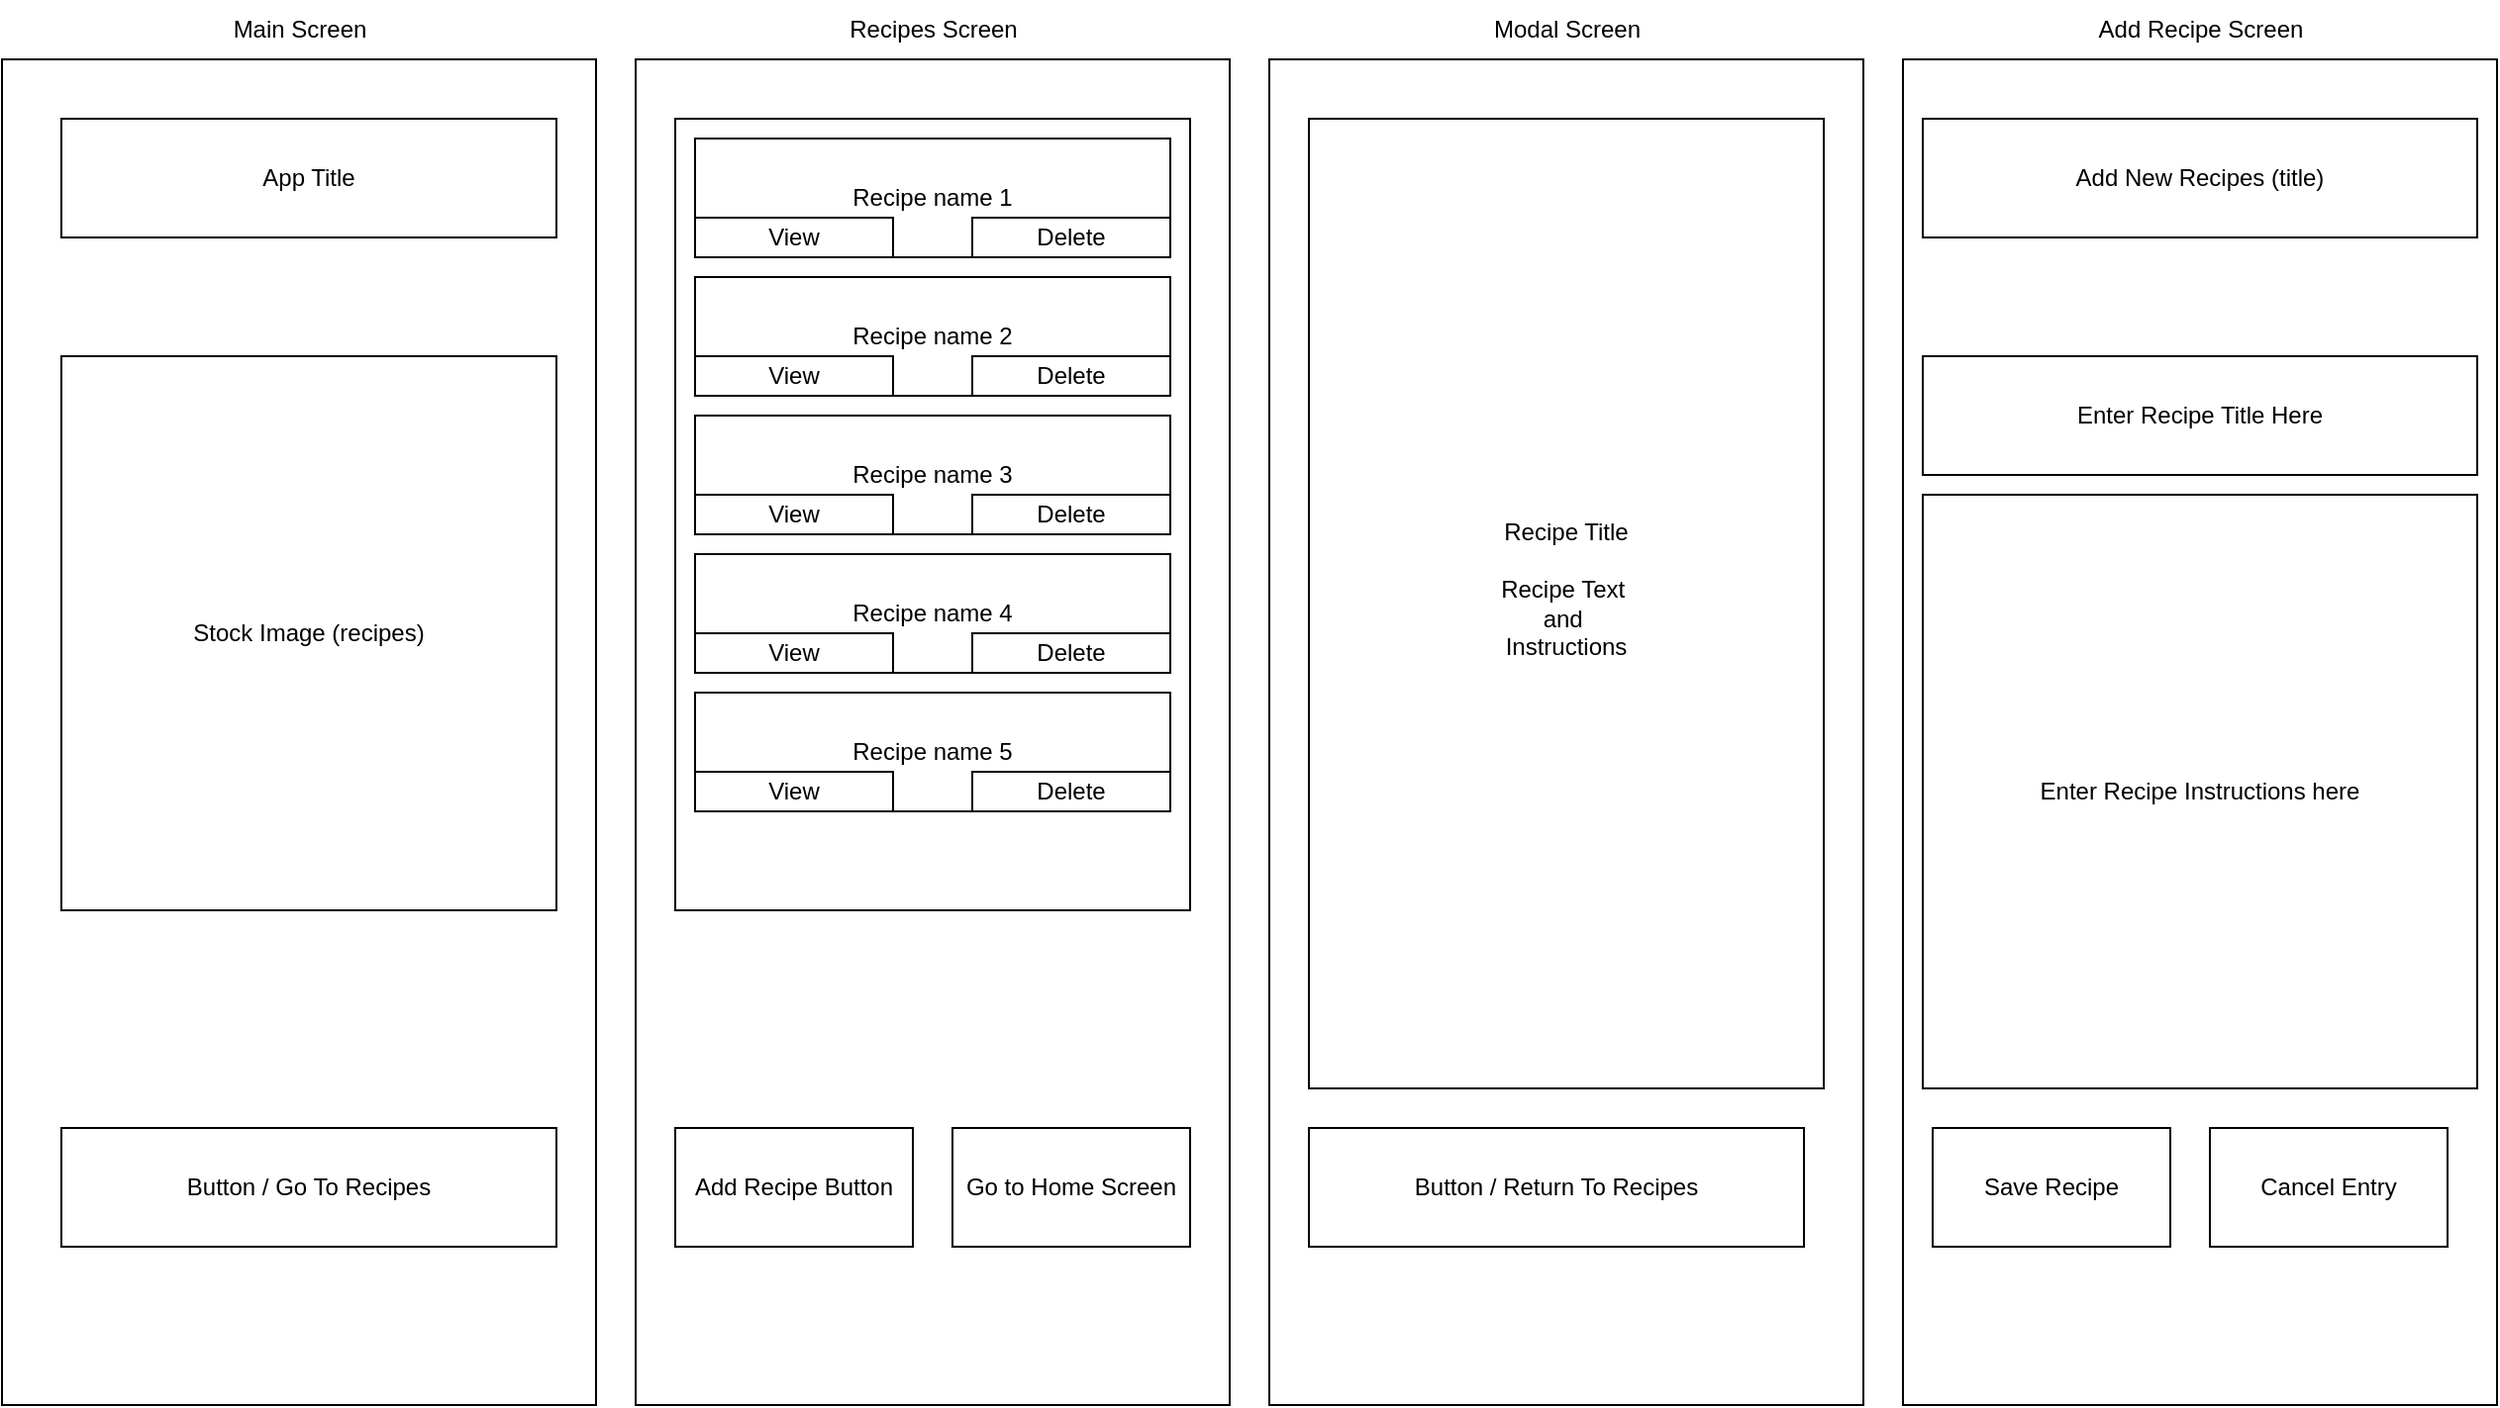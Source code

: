 <mxfile version="24.7.8">
  <diagram name="Page-1" id="4sY_aa0datEfAPFKrzQs">
    <mxGraphModel dx="1434" dy="836" grid="1" gridSize="10" guides="1" tooltips="1" connect="1" arrows="1" fold="1" page="1" pageScale="1" pageWidth="850" pageHeight="1100" math="0" shadow="0">
      <root>
        <mxCell id="0" />
        <mxCell id="1" parent="0" />
        <mxCell id="FGx2FoZyLpzHTqzDZaKF-2" value="" style="rounded=0;whiteSpace=wrap;html=1;" vertex="1" parent="1">
          <mxGeometry x="40" y="40" width="300" height="680" as="geometry" />
        </mxCell>
        <mxCell id="FGx2FoZyLpzHTqzDZaKF-3" value="" style="rounded=0;whiteSpace=wrap;html=1;" vertex="1" parent="1">
          <mxGeometry x="360" y="40" width="300" height="680" as="geometry" />
        </mxCell>
        <mxCell id="FGx2FoZyLpzHTqzDZaKF-4" value="" style="rounded=0;whiteSpace=wrap;html=1;" vertex="1" parent="1">
          <mxGeometry x="680" y="40" width="300" height="680" as="geometry" />
        </mxCell>
        <mxCell id="FGx2FoZyLpzHTqzDZaKF-5" value="" style="rounded=0;whiteSpace=wrap;html=1;" vertex="1" parent="1">
          <mxGeometry x="1000" y="40" width="300" height="680" as="geometry" />
        </mxCell>
        <mxCell id="FGx2FoZyLpzHTqzDZaKF-6" value="App Title" style="rounded=0;whiteSpace=wrap;html=1;" vertex="1" parent="1">
          <mxGeometry x="70" y="70" width="250" height="60" as="geometry" />
        </mxCell>
        <mxCell id="FGx2FoZyLpzHTqzDZaKF-7" value="Stock Image (recipes)" style="rounded=0;whiteSpace=wrap;html=1;" vertex="1" parent="1">
          <mxGeometry x="70" y="190" width="250" height="280" as="geometry" />
        </mxCell>
        <mxCell id="FGx2FoZyLpzHTqzDZaKF-8" value="Button / Go To Recipes" style="rounded=0;whiteSpace=wrap;html=1;" vertex="1" parent="1">
          <mxGeometry x="70" y="580" width="250" height="60" as="geometry" />
        </mxCell>
        <mxCell id="FGx2FoZyLpzHTqzDZaKF-9" value="Main Screen" style="text;html=1;align=center;verticalAlign=middle;resizable=0;points=[];autosize=1;strokeColor=none;fillColor=none;" vertex="1" parent="1">
          <mxGeometry x="145" y="10" width="90" height="30" as="geometry" />
        </mxCell>
        <mxCell id="FGx2FoZyLpzHTqzDZaKF-10" value="Recipes Screen" style="text;html=1;align=center;verticalAlign=middle;resizable=0;points=[];autosize=1;strokeColor=none;fillColor=none;" vertex="1" parent="1">
          <mxGeometry x="455" y="10" width="110" height="30" as="geometry" />
        </mxCell>
        <mxCell id="FGx2FoZyLpzHTqzDZaKF-11" value="" style="rounded=0;whiteSpace=wrap;html=1;" vertex="1" parent="1">
          <mxGeometry x="380" y="70" width="260" height="400" as="geometry" />
        </mxCell>
        <mxCell id="FGx2FoZyLpzHTqzDZaKF-12" value="Add Recipe Button" style="rounded=0;whiteSpace=wrap;html=1;" vertex="1" parent="1">
          <mxGeometry x="380" y="580" width="120" height="60" as="geometry" />
        </mxCell>
        <mxCell id="FGx2FoZyLpzHTqzDZaKF-13" value="Go to Home Screen" style="rounded=0;whiteSpace=wrap;html=1;" vertex="1" parent="1">
          <mxGeometry x="520" y="580" width="120" height="60" as="geometry" />
        </mxCell>
        <mxCell id="FGx2FoZyLpzHTqzDZaKF-14" value="Recipe name 1" style="rounded=0;whiteSpace=wrap;html=1;" vertex="1" parent="1">
          <mxGeometry x="390" y="80" width="240" height="60" as="geometry" />
        </mxCell>
        <mxCell id="FGx2FoZyLpzHTqzDZaKF-15" value="Recipe name 2" style="rounded=0;whiteSpace=wrap;html=1;" vertex="1" parent="1">
          <mxGeometry x="390" y="150" width="240" height="60" as="geometry" />
        </mxCell>
        <mxCell id="FGx2FoZyLpzHTqzDZaKF-16" value="Recipe name 3" style="rounded=0;whiteSpace=wrap;html=1;" vertex="1" parent="1">
          <mxGeometry x="390" y="220" width="240" height="60" as="geometry" />
        </mxCell>
        <mxCell id="FGx2FoZyLpzHTqzDZaKF-17" value="Recipe name 4" style="rounded=0;whiteSpace=wrap;html=1;" vertex="1" parent="1">
          <mxGeometry x="390" y="290" width="240" height="60" as="geometry" />
        </mxCell>
        <mxCell id="FGx2FoZyLpzHTqzDZaKF-18" value="Recipe name 5" style="rounded=0;whiteSpace=wrap;html=1;" vertex="1" parent="1">
          <mxGeometry x="390" y="360" width="240" height="60" as="geometry" />
        </mxCell>
        <mxCell id="FGx2FoZyLpzHTqzDZaKF-19" value="View" style="rounded=0;whiteSpace=wrap;html=1;" vertex="1" parent="1">
          <mxGeometry x="390" y="400" width="100" height="20" as="geometry" />
        </mxCell>
        <mxCell id="FGx2FoZyLpzHTqzDZaKF-20" value="Delete" style="rounded=0;whiteSpace=wrap;html=1;" vertex="1" parent="1">
          <mxGeometry x="530" y="400" width="100" height="20" as="geometry" />
        </mxCell>
        <mxCell id="FGx2FoZyLpzHTqzDZaKF-21" value="View" style="rounded=0;whiteSpace=wrap;html=1;" vertex="1" parent="1">
          <mxGeometry x="390" y="120" width="100" height="20" as="geometry" />
        </mxCell>
        <mxCell id="FGx2FoZyLpzHTqzDZaKF-22" value="Delete" style="rounded=0;whiteSpace=wrap;html=1;" vertex="1" parent="1">
          <mxGeometry x="530" y="120" width="100" height="20" as="geometry" />
        </mxCell>
        <mxCell id="FGx2FoZyLpzHTqzDZaKF-23" value="View" style="rounded=0;whiteSpace=wrap;html=1;" vertex="1" parent="1">
          <mxGeometry x="390" y="190" width="100" height="20" as="geometry" />
        </mxCell>
        <mxCell id="FGx2FoZyLpzHTqzDZaKF-24" value="Delete" style="rounded=0;whiteSpace=wrap;html=1;" vertex="1" parent="1">
          <mxGeometry x="530" y="190" width="100" height="20" as="geometry" />
        </mxCell>
        <mxCell id="FGx2FoZyLpzHTqzDZaKF-25" value="View" style="rounded=0;whiteSpace=wrap;html=1;" vertex="1" parent="1">
          <mxGeometry x="390" y="260" width="100" height="20" as="geometry" />
        </mxCell>
        <mxCell id="FGx2FoZyLpzHTqzDZaKF-26" value="Delete" style="rounded=0;whiteSpace=wrap;html=1;" vertex="1" parent="1">
          <mxGeometry x="530" y="260" width="100" height="20" as="geometry" />
        </mxCell>
        <mxCell id="FGx2FoZyLpzHTqzDZaKF-27" value="View" style="rounded=0;whiteSpace=wrap;html=1;" vertex="1" parent="1">
          <mxGeometry x="390" y="330" width="100" height="20" as="geometry" />
        </mxCell>
        <mxCell id="FGx2FoZyLpzHTqzDZaKF-28" value="Delete" style="rounded=0;whiteSpace=wrap;html=1;" vertex="1" parent="1">
          <mxGeometry x="530" y="330" width="100" height="20" as="geometry" />
        </mxCell>
        <mxCell id="FGx2FoZyLpzHTqzDZaKF-29" value="Modal Screen" style="text;html=1;align=center;verticalAlign=middle;resizable=0;points=[];autosize=1;strokeColor=none;fillColor=none;" vertex="1" parent="1">
          <mxGeometry x="780" y="10" width="100" height="30" as="geometry" />
        </mxCell>
        <mxCell id="FGx2FoZyLpzHTqzDZaKF-30" value="Recipe Title&lt;div&gt;&lt;br&gt;&lt;/div&gt;&lt;div&gt;Recipe Text&amp;nbsp;&lt;/div&gt;&lt;div&gt;and&amp;nbsp;&lt;/div&gt;&lt;div&gt;Instructions&lt;/div&gt;&lt;div&gt;&lt;br&gt;&lt;/div&gt;" style="rounded=0;whiteSpace=wrap;html=1;" vertex="1" parent="1">
          <mxGeometry x="700" y="70" width="260" height="490" as="geometry" />
        </mxCell>
        <mxCell id="FGx2FoZyLpzHTqzDZaKF-31" value="Button / Return To Recipes" style="rounded=0;whiteSpace=wrap;html=1;" vertex="1" parent="1">
          <mxGeometry x="700" y="580" width="250" height="60" as="geometry" />
        </mxCell>
        <mxCell id="FGx2FoZyLpzHTqzDZaKF-33" value="Add Recipe Screen" style="text;html=1;align=center;verticalAlign=middle;resizable=0;points=[];autosize=1;strokeColor=none;fillColor=none;" vertex="1" parent="1">
          <mxGeometry x="1085" y="10" width="130" height="30" as="geometry" />
        </mxCell>
        <mxCell id="FGx2FoZyLpzHTqzDZaKF-35" value="Enter Recipe Title Here" style="rounded=0;whiteSpace=wrap;html=1;" vertex="1" parent="1">
          <mxGeometry x="1010" y="190" width="280" height="60" as="geometry" />
        </mxCell>
        <mxCell id="FGx2FoZyLpzHTqzDZaKF-36" value="Enter Recipe Instructions here" style="rounded=0;whiteSpace=wrap;html=1;" vertex="1" parent="1">
          <mxGeometry x="1010" y="260" width="280" height="300" as="geometry" />
        </mxCell>
        <mxCell id="FGx2FoZyLpzHTqzDZaKF-37" value="Save Recipe" style="rounded=0;whiteSpace=wrap;html=1;" vertex="1" parent="1">
          <mxGeometry x="1015" y="580" width="120" height="60" as="geometry" />
        </mxCell>
        <mxCell id="FGx2FoZyLpzHTqzDZaKF-38" value="Cancel Entry" style="rounded=0;whiteSpace=wrap;html=1;" vertex="1" parent="1">
          <mxGeometry x="1155" y="580" width="120" height="60" as="geometry" />
        </mxCell>
        <mxCell id="FGx2FoZyLpzHTqzDZaKF-39" value="Add New Recipes (title)" style="rounded=0;whiteSpace=wrap;html=1;" vertex="1" parent="1">
          <mxGeometry x="1010" y="70" width="280" height="60" as="geometry" />
        </mxCell>
      </root>
    </mxGraphModel>
  </diagram>
</mxfile>

